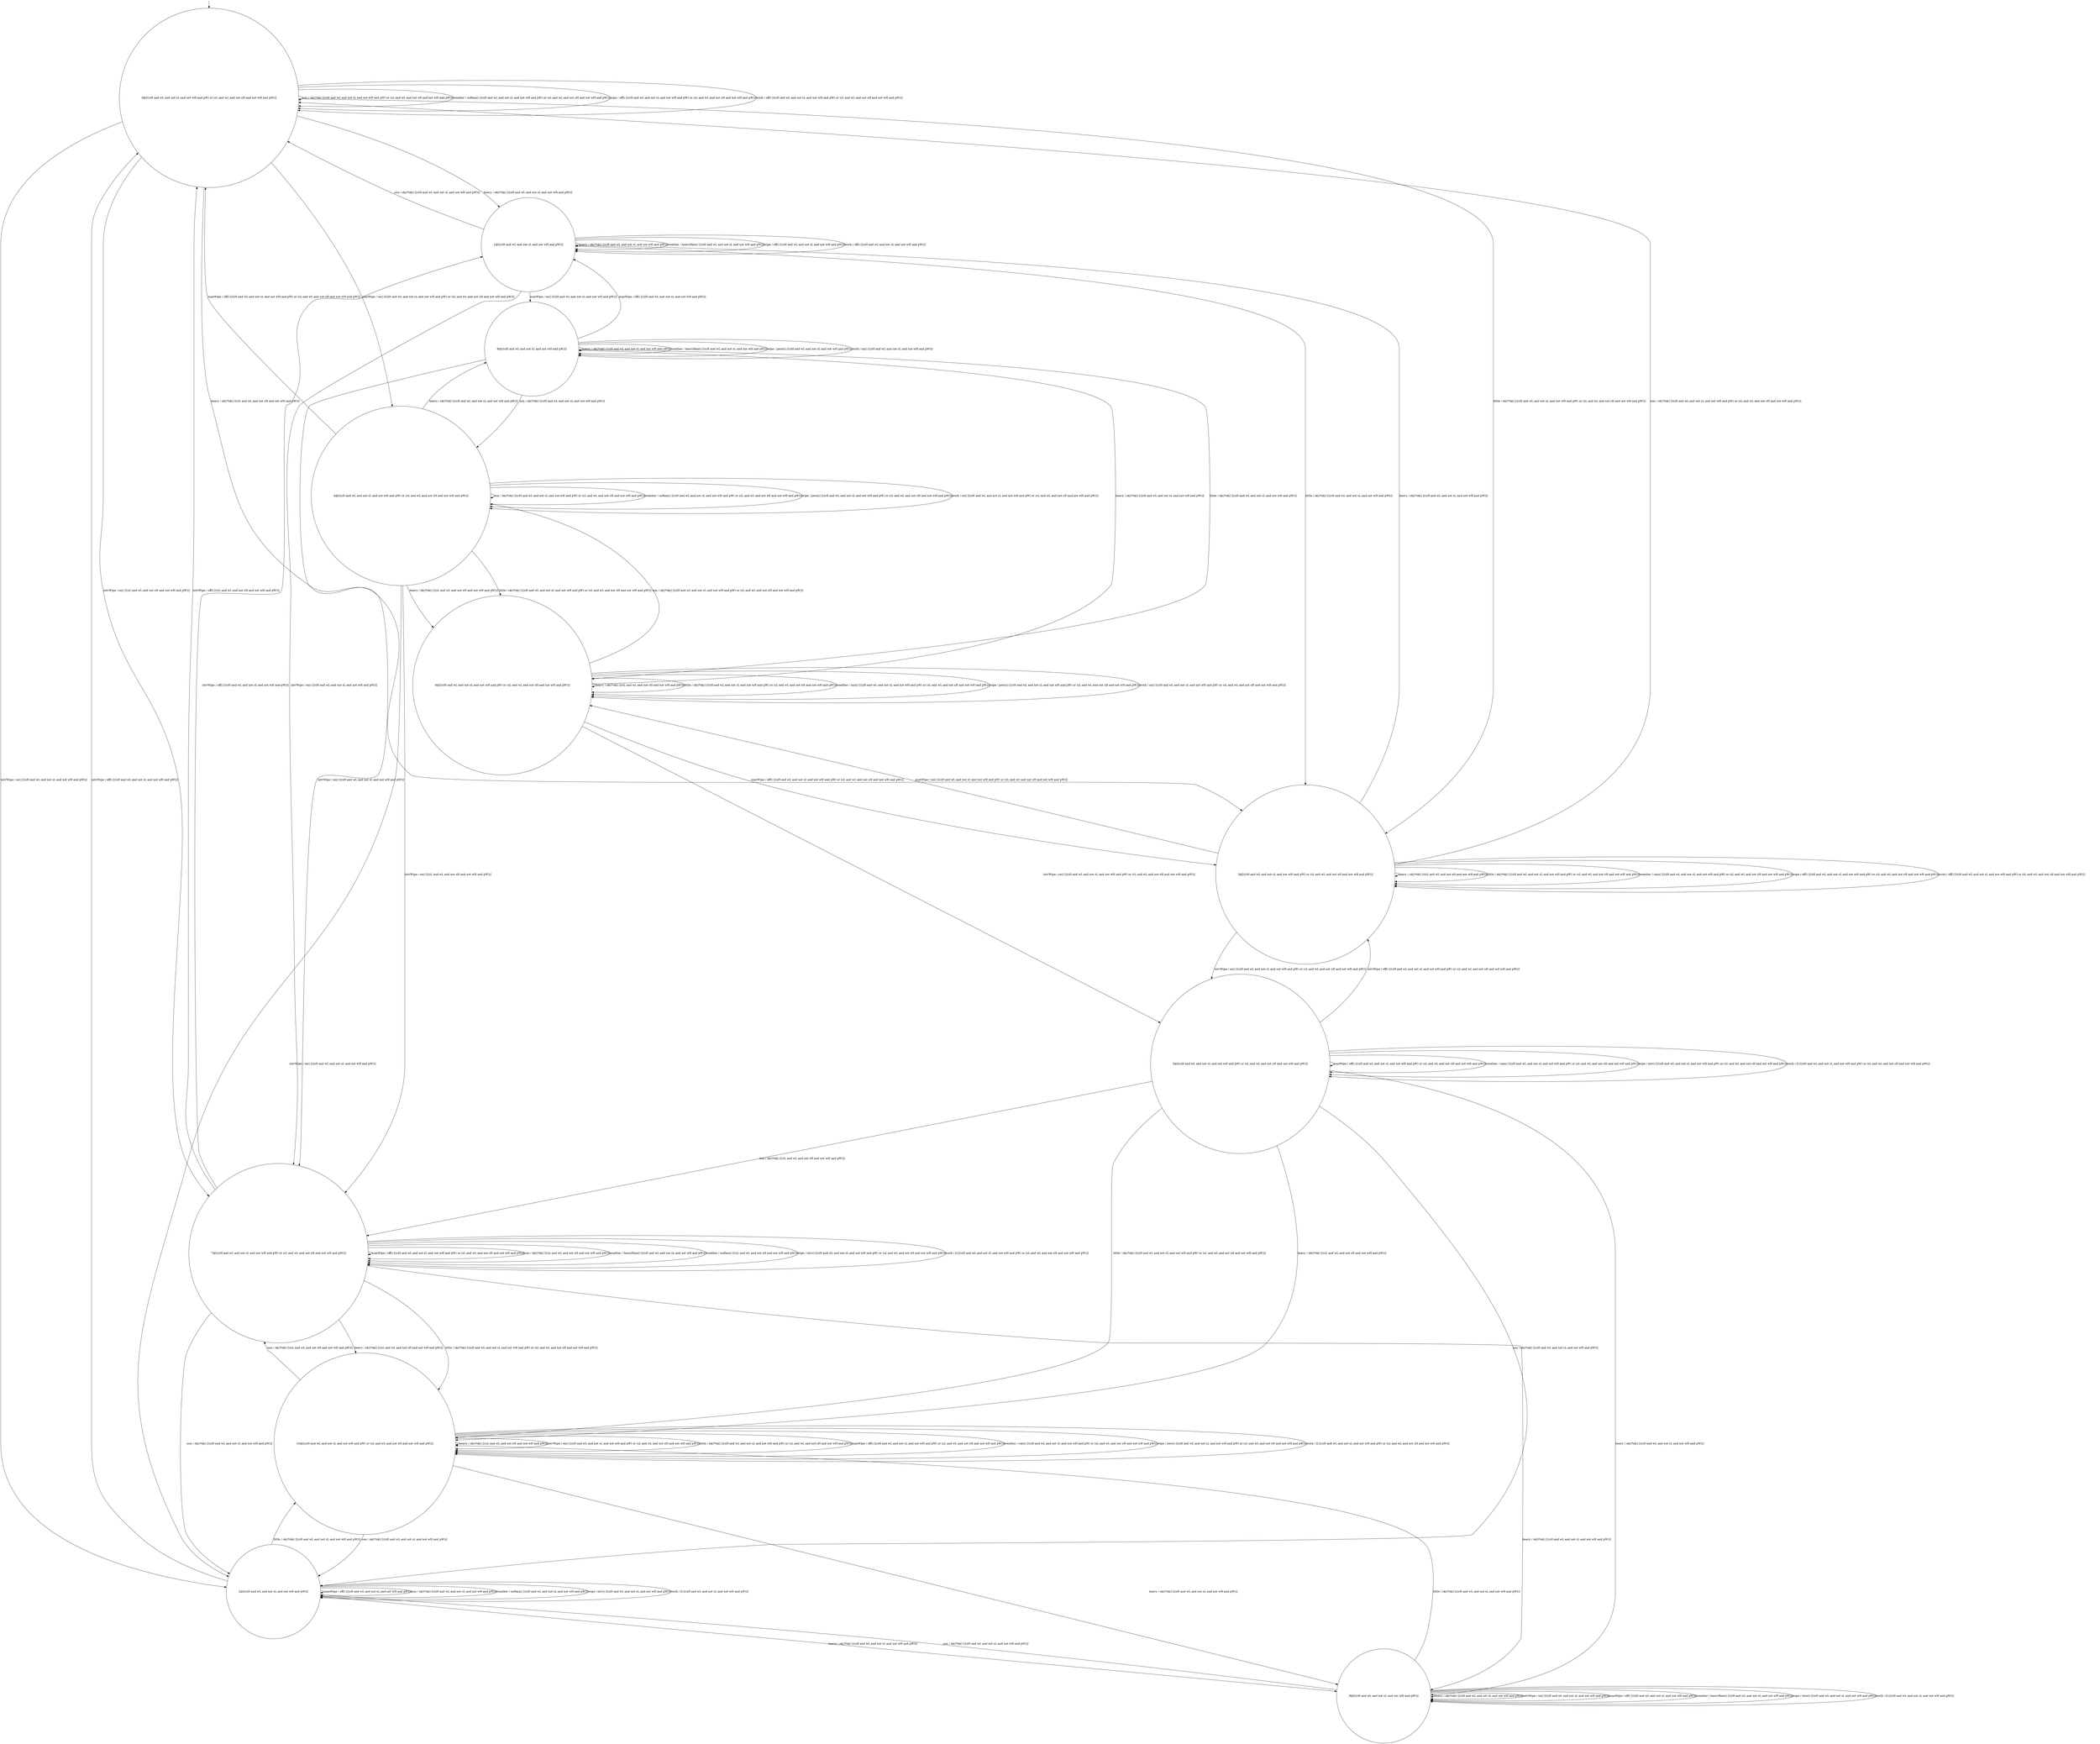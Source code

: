 digraph g {
	edge [lblstyle="above, sloped"];
	s0 [shape="circle" label="0@[((sH and wL and not sL and not wH and pW) or (sL and wL and not sH and not wH and pW))]"];
	s1 [shape="circle" label="1@[((sH and wL and not sL and not wH and pW))]"];
	s2 [shape="circle" label="2@[((sH and wL and not sL and not wH and pW))]"];
	s3 [shape="circle" label="3@[((sH and wL and not sL and not wH and pW) or (sL and wL and not sH and not wH and pW))]"];
	s4 [shape="circle" label="4@[((sH and wL and not sL and not wH and pW) or (sL and wL and not sH and not wH and pW))]"];
	s5 [shape="circle" label="5@[((sH and wL and not sL and not wH and pW) or (sL and wL and not sH and not wH and pW))]"];
	s6 [shape="circle" label="6@[((sH and wL and not sL and not wH and pW) or (sL and wL and not sH and not wH and pW))]"];
	s7 [shape="circle" label="7@[((sH and wL and not sL and not wH and pW) or (sL and wL and not sH and not wH and pW))]"];
	s8 [shape="circle" label="8@[((sH and wL and not sL and not wH and pW))]"];
	s9 [shape="circle" label="9@[((sH and wL and not sL and not wH and pW))]"];
	s10 [shape="circle" label="10@[((sH and wL and not sL and not wH and pW) or (sL and wL and not sH and not wH and pW))]"];
	s0 -> s3 [label="heavy / ok()*ok() [((sL and wL and not sH and not wH and pW))]"];
	s0 -> s1 [label="heavy / ok()*ok() [((sH and wL and not sL and not wH and pW))]"];
	s0 -> s7 [label="intvWipe / on() [((sL and wL and not sH and not wH and pW))]"];
	s0 -> s2 [label="intvWipe / on() [((sH and wL and not sL and not wH and pW))]"];
	s0 -> s3 [label="little / ok()*ok() [((sH and wL and not sL and not wH and pW) or (sL and wL and not sH and not wH and pW))]"];
	s0 -> s4 [label="manWipe / on() [((sH and wL and not sL and not wH and pW) or (sL and wL and not sH and not wH and pW))]"];
	s0 -> s0 [label="non / ok()*ok() [((sH and wL and not sL and not wH and pW) or (sL and wL and not sH and not wH and pW))]"];
	s0 -> s0 [label="weather / noRain() [((sH and wL and not sL and not wH and pW) or (sL and wL and not sH and not wH and pW))]"];
	s0 -> s0 [label="wipe / off() [((sH and wL and not sL and not wH and pW) or (sL and wL and not sH and not wH and pW))]"];
	s0 -> s0 [label="work / off() [((sH and wL and not sL and not wH and pW) or (sL and wL and not sH and not wH and pW))]"];
	s1 -> s1 [label="heavy / ok()*ok() [((sH and wL and not sL and not wH and pW))]"];
	s1 -> s7 [label="intvWipe / on() [((sH and wL and not sL and not wH and pW))]"];
	s1 -> s3 [label="little / ok()*ok() [((sH and wL and not sL and not wH and pW))]"];
	s1 -> s8 [label="manWipe / on() [((sH and wL and not sL and not wH and pW))]"];
	s1 -> s0 [label="non / ok()*ok() [((sH and wL and not sL and not wH and pW))]"];
	s1 -> s1 [label="weather / heavyRain() [((sH and wL and not sL and not wH and pW))]"];
	s1 -> s1 [label="wipe / off() [((sH and wL and not sL and not wH and pW))]"];
	s1 -> s1 [label="work / off() [((sH and wL and not sL and not wH and pW))]"];
	s2 -> s9 [label="heavy / ok()*ok() [((sH and wL and not sL and not wH and pW))]"];
	s2 -> s0 [label="intvWipe / off() [((sH and wL and not sL and not wH and pW))]"];
	s2 -> s10 [label="little / ok()*ok() [((sH and wL and not sL and not wH and pW))]"];
	s2 -> s2 [label="manWipe / off() [((sH and wL and not sL and not wH and pW))]"];
	s2 -> s2 [label="non / ok()*ok() [((sH and wL and not sL and not wH and pW))]"];
	s2 -> s2 [label="weather / noRain() [((sH and wL and not sL and not wH and pW))]"];
	s2 -> s2 [label="wipe / intv() [((sH and wL and not sL and not wH and pW))]"];
	s2 -> s2 [label="work / Ω [((sH and wL and not sL and not wH and pW))]"];
	s3 -> s1 [label="heavy / ok()*ok() [((sH and wL and not sL and not wH and pW))]"];
	s3 -> s3 [label="heavy / ok()*ok() [((sL and wL and not sH and not wH and pW))]"];
	s3 -> s5 [label="intvWipe / on() [((sH and wL and not sL and not wH and pW) or (sL and wL and not sH and not wH and pW))]"];
	s3 -> s3 [label="little / ok()*ok() [((sH and wL and not sL and not wH and pW) or (sL and wL and not sH and not wH and pW))]"];
	s3 -> s6 [label="manWipe / on() [((sH and wL and not sL and not wH and pW) or (sL and wL and not sH and not wH and pW))]"];
	s3 -> s0 [label="non / ok()*ok() [((sH and wL and not sL and not wH and pW) or (sL and wL and not sH and not wH and pW))]"];
	s3 -> s3 [label="weather / rain() [((sH and wL and not sL and not wH and pW) or (sL and wL and not sH and not wH and pW))]"];
	s3 -> s3 [label="wipe / off() [((sH and wL and not sL and not wH and pW) or (sL and wL and not sH and not wH and pW))]"];
	s3 -> s3 [label="work / off() [((sH and wL and not sL and not wH and pW) or (sL and wL and not sH and not wH and pW))]"];
	s4 -> s8 [label="heavy / ok()*ok() [((sH and wL and not sL and not wH and pW))]"];
	s4 -> s6 [label="heavy / ok()*ok() [((sL and wL and not sH and not wH and pW))]"];
	s4 -> s7 [label="intvWipe / on() [((sL and wL and not sH and not wH and pW))]"];
	s4 -> s2 [label="intvWipe / on() [((sH and wL and not sL and not wH and pW))]"];
	s4 -> s6 [label="little / ok()*ok() [((sH and wL and not sL and not wH and pW) or (sL and wL and not sH and not wH and pW))]"];
	s4 -> s0 [label="manWipe / off() [((sH and wL and not sL and not wH and pW) or (sL and wL and not sH and not wH and pW))]"];
	s4 -> s4 [label="non / ok()*ok() [((sH and wL and not sL and not wH and pW) or (sL and wL and not sH and not wH and pW))]"];
	s4 -> s4 [label="weather / noRain() [((sH and wL and not sL and not wH and pW) or (sL and wL and not sH and not wH and pW))]"];
	s4 -> s4 [label="wipe / perm() [((sH and wL and not sL and not wH and pW) or (sL and wL and not sH and not wH and pW))]"];
	s4 -> s4 [label="work / on() [((sH and wL and not sL and not wH and pW) or (sL and wL and not sH and not wH and pW))]"];
	s5 -> s9 [label="heavy / ok()*ok() [((sH and wL and not sL and not wH and pW))]"];
	s5 -> s10 [label="heavy / ok()*ok() [((sL and wL and not sH and not wH and pW))]"];
	s5 -> s3 [label="intvWipe / off() [((sH and wL and not sL and not wH and pW) or (sL and wL and not sH and not wH and pW))]"];
	s5 -> s10 [label="little / ok()*ok() [((sH and wL and not sL and not wH and pW) or (sL and wL and not sH and not wH and pW))]"];
	s5 -> s5 [label="manWipe / off() [((sH and wL and not sL and not wH and pW) or (sL and wL and not sH and not wH and pW))]"];
	s5 -> s2 [label="non / ok()*ok() [((sH and wL and not sL and not wH and pW))]"];
	s5 -> s7 [label="non / ok()*ok() [((sL and wL and not sH and not wH and pW))]"];
	s5 -> s5 [label="weather / rain() [((sH and wL and not sL and not wH and pW) or (sL and wL and not sH and not wH and pW))]"];
	s5 -> s5 [label="wipe / intv() [((sH and wL and not sL and not wH and pW) or (sL and wL and not sH and not wH and pW))]"];
	s5 -> s5 [label="work / Ω [((sH and wL and not sL and not wH and pW) or (sL and wL and not sH and not wH and pW))]"];
	s6 -> s6 [label="heavy / ok()*ok() [((sL and wL and not sH and not wH and pW))]"];
	s6 -> s8 [label="heavy / ok()*ok() [((sH and wL and not sL and not wH and pW))]"];
	s6 -> s5 [label="intvWipe / on() [((sH and wL and not sL and not wH and pW) or (sL and wL and not sH and not wH and pW))]"];
	s6 -> s6 [label="little / ok()*ok() [((sH and wL and not sL and not wH and pW) or (sL and wL and not sH and not wH and pW))]"];
	s6 -> s3 [label="manWipe / off() [((sH and wL and not sL and not wH and pW) or (sL and wL and not sH and not wH and pW))]"];
	s6 -> s4 [label="non / ok()*ok() [((sH and wL and not sL and not wH and pW) or (sL and wL and not sH and not wH and pW))]"];
	s6 -> s6 [label="weather / rain() [((sH and wL and not sL and not wH and pW) or (sL and wL and not sH and not wH and pW))]"];
	s6 -> s6 [label="wipe / perm() [((sH and wL and not sL and not wH and pW) or (sL and wL and not sH and not wH and pW))]"];
	s6 -> s6 [label="work / on() [((sH and wL and not sL and not wH and pW) or (sL and wL and not sH and not wH and pW))]"];
	s7 -> s9 [label="heavy / ok()*ok() [((sH and wL and not sL and not wH and pW))]"];
	s7 -> s10 [label="heavy / ok()*ok() [((sL and wL and not sH and not wH and pW))]"];
	s7 -> s0 [label="intvWipe / off() [((sL and wL and not sH and not wH and pW))]"];
	s7 -> s1 [label="intvWipe / off() [((sH and wL and not sL and not wH and pW))]"];
	s7 -> s10 [label="little / ok()*ok() [((sH and wL and not sL and not wH and pW) or (sL and wL and not sH and not wH and pW))]"];
	s7 -> s7 [label="manWipe / off() [((sH and wL and not sL and not wH and pW) or (sL and wL and not sH and not wH and pW))]"];
	s7 -> s7 [label="non / ok()*ok() [((sL and wL and not sH and not wH and pW))]"];
	s7 -> s2 [label="non / ok()*ok() [((sH and wL and not sL and not wH and pW))]"];
	s7 -> s7 [label="weather / heavyRain() [((sH and wL and not sL and not wH and pW))]"];
	s7 -> s7 [label="weather / noRain() [((sL and wL and not sH and not wH and pW))]"];
	s7 -> s7 [label="wipe / intv() [((sH and wL and not sL and not wH and pW) or (sL and wL and not sH and not wH and pW))]"];
	s7 -> s7 [label="work / Ω [((sH and wL and not sL and not wH and pW) or (sL and wL and not sH and not wH and pW))]"];
	s8 -> s8 [label="heavy / ok()*ok() [((sH and wL and not sL and not wH and pW))]"];
	s8 -> s7 [label="intvWipe / on() [((sH and wL and not sL and not wH and pW))]"];
	s8 -> s6 [label="little / ok()*ok() [((sH and wL and not sL and not wH and pW))]"];
	s8 -> s1 [label="manWipe / off() [((sH and wL and not sL and not wH and pW))]"];
	s8 -> s4 [label="non / ok()*ok() [((sH and wL and not sL and not wH and pW))]"];
	s8 -> s8 [label="weather / heavyRain() [((sH and wL and not sL and not wH and pW))]"];
	s8 -> s8 [label="wipe / perm() [((sH and wL and not sL and not wH and pW))]"];
	s8 -> s8 [label="work / on() [((sH and wL and not sL and not wH and pW))]"];
	s9 -> s9 [label="heavy / ok()*ok() [((sH and wL and not sL and not wH and pW))]"];
	s9 -> s9 [label="intvWipe / on() [((sH and wL and not sL and not wH and pW))]"];
	s9 -> s10 [label="little / ok()*ok() [((sH and wL and not sL and not wH and pW))]"];
	s9 -> s9 [label="manWipe / off() [((sH and wL and not sL and not wH and pW))]"];
	s9 -> s2 [label="non / ok()*ok() [((sH and wL and not sL and not wH and pW))]"];
	s9 -> s9 [label="weather / heavyRain() [((sH and wL and not sL and not wH and pW))]"];
	s9 -> s9 [label="wipe / slow() [((sH and wL and not sL and not wH and pW))]"];
	s9 -> s9 [label="work / Ω [((sH and wL and not sL and not wH and pW))]"];
	s10 -> s9 [label="heavy / ok()*ok() [((sH and wL and not sL and not wH and pW))]"];
	s10 -> s10 [label="heavy / ok()*ok() [((sL and wL and not sH and not wH and pW))]"];
	s10 -> s10 [label="intvWipe / on() [((sH and wL and not sL and not wH and pW) or (sL and wL and not sH and not wH and pW))]"];
	s10 -> s10 [label="little / ok()*ok() [((sH and wL and not sL and not wH and pW) or (sL and wL and not sH and not wH and pW))]"];
	s10 -> s10 [label="manWipe / off() [((sH and wL and not sL and not wH and pW) or (sL and wL and not sH and not wH and pW))]"];
	s10 -> s2 [label="non / ok()*ok() [((sH and wL and not sL and not wH and pW))]"];
	s10 -> s7 [label="non / ok()*ok() [((sL and wL and not sH and not wH and pW))]"];
	s10 -> s10 [label="weather / rain() [((sH and wL and not sL and not wH and pW) or (sL and wL and not sH and not wH and pW))]"];
	s10 -> s10 [label="wipe / slow() [((sH and wL and not sL and not wH and pW) or (sL and wL and not sH and not wH and pW))]"];
	s10 -> s10 [label="work / Ω [((sH and wL and not sL and not wH and pW) or (sL and wL and not sH and not wH and pW))]"];
	__start0 [label="" shape="none" width="0" height="0"];
	__start0 -> s0;
}